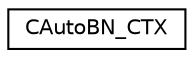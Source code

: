 digraph "Graphical Class Hierarchy"
{
  edge [fontname="Helvetica",fontsize="10",labelfontname="Helvetica",labelfontsize="10"];
  node [fontname="Helvetica",fontsize="10",shape=record];
  rankdir="LR";
  Node0 [label="CAutoBN_CTX",height=0.2,width=0.4,color="black", fillcolor="white", style="filled",URL="$class_c_auto_b_n___c_t_x.html"];
}
